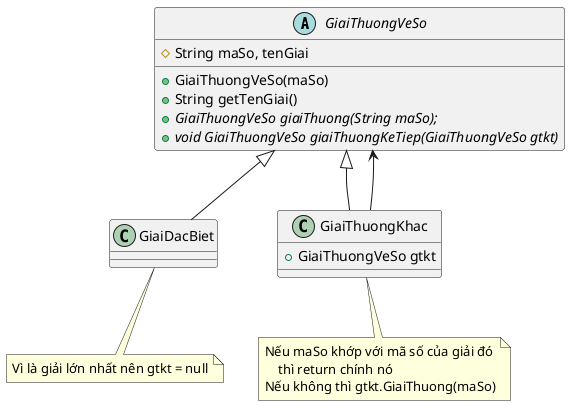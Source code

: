 @startuml
'https://plantuml.com/class-diagram

abstract GiaiThuongVeSo{
    # String maSo, tenGiai
    + GiaiThuongVeSo(maSo)
    + String getTenGiai()
    + {abstract} GiaiThuongVeSo giaiThuong(String maSo);
    + {abstract} void GiaiThuongVeSo giaiThuongKeTiep(GiaiThuongVeSo gtkt)
}

class GiaiDacBiet extends GiaiThuongVeSo{

}


note bottom of GiaiDacBiet
    Vì là giải lớn nhất nên gtkt = null
end note

class GiaiThuongKhac extends GiaiThuongVeSo{
    + GiaiThuongVeSo gtkt
}

note bottom of GiaiThuongKhac
    Nếu maSo khớp với mã số của giải đó
        thì return chính nó
    Nếu không thì gtkt.GiaiThuong(maSo)
end note

GiaiThuongKhac --> GiaiThuongVeSo
@enduml

